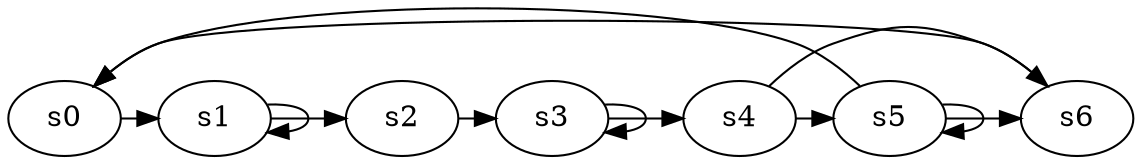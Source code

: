 digraph game_0503_cycle_7 {
    s0 [name="s0", player=1, target=1];
    s1 [name="s1", player=0];
    s2 [name="s2", player=1];
    s3 [name="s3", player=1];
    s4 [name="s4", player=0];
    s5 [name="s5", player=0];
    s6 [name="s6", player=1];

    s0 -> s1 [constraint="time == 2 || time == 5 || time == 10 || time == 13"];
    s1 -> s2 [constraint="time % 5 == 4 || time % 5 == 1"];
    s2 -> s3 [constraint="time % 5 == 0"];
    s3 -> s4 [constraint="time == 7 || time == 12 || time == 15 || time == 17 || time == 22"];
    s4 -> s5 [constraint="time % 6 == 2"];
    s5 -> s6 [constraint="time == 2 || time == 7 || time == 9 || time == 12 || time == 22"];
    s6 -> s0 [constraint="time % 6 == 5"];
    s1 -> s1 [constraint="time % 2 == 0"];
    s3 -> s3 [constraint="time % 4 == 0"];
    s4 -> s6 [constraint="time == 11"];
    s5 -> s5 [constraint="time % 3 == 0"];
    s5 -> s0 [constraint="time == 5 || time == 11"];
}
